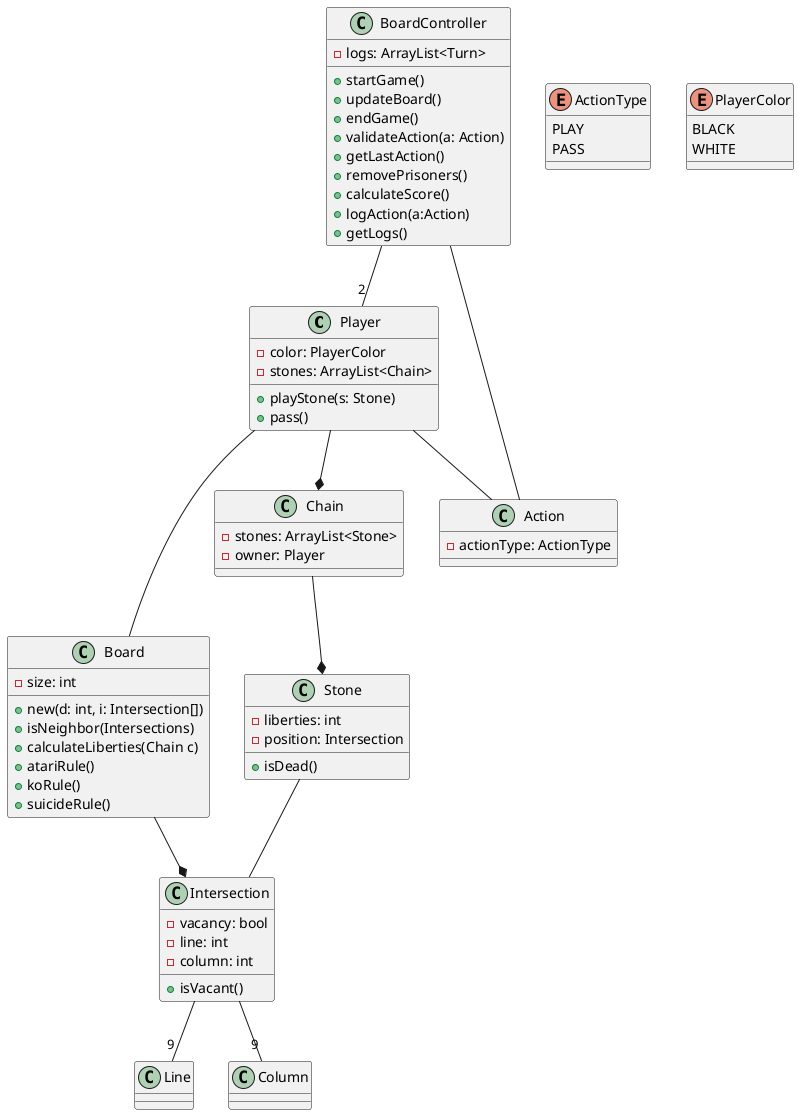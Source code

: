 @startuml

class Player{
- color: PlayerColor
- stones: ArrayList<Chain>
+ playStone(s: Stone)
+ pass()
}
class Board{
- size: int
+ new(d: int, i: Intersection[])
+ isNeighbor(Intersections)
+ calculateLiberties(Chain c)
+ atariRule()
+ koRule()
+ suicideRule()
}

class BoardController{
- logs: ArrayList<Turn>
+ startGame()
+ updateBoard()
+ endGame()
+ validateAction(a: Action)
+ getLastAction()
+ removePrisoners()
+ calculateScore()
+ logAction(a:Action)
+ getLogs()

}

class Action{
- actionType: ActionType
}

class Chain{
- stones: ArrayList<Stone>
- owner: Player
}

class Stone{
- liberties: int
- position: Intersection
+ isDead()
}

class Intersection{
- vacancy: bool
- line: int
- column: int
+ isVacant()
}

enum ActionType{
PLAY
PASS
}

enum PlayerColor{
BLACK
WHITE
}




Board --* Intersection
Stone -- Intersection
Player -- Board
Chain --* Stone
Player --* Chain
BoardController -- Action
BoardController --"2" Player
Player -- Action
Intersection --"9" Line
Intersection --"9" Column

@enduml

